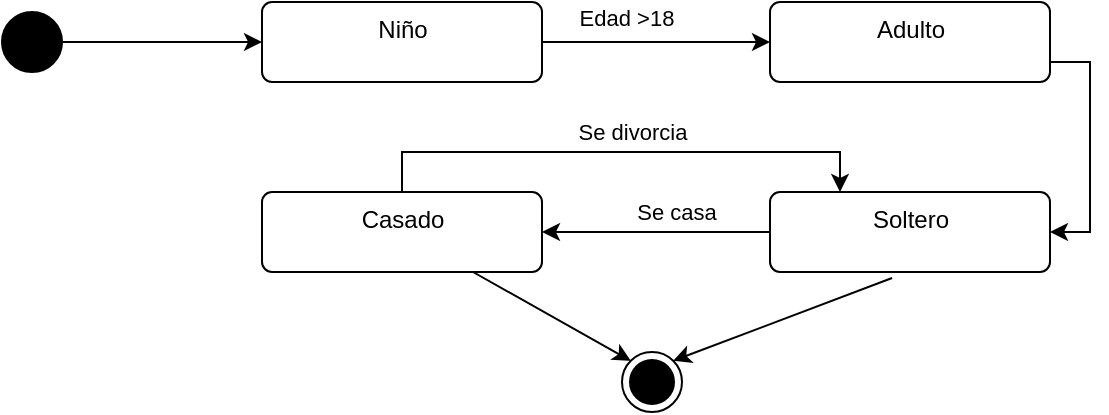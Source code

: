 <mxfile version="14.1.8" type="device"><diagram id="ltT6UB0eER7GzhdMdYjs" name="Página-1"><mxGraphModel dx="846" dy="494" grid="1" gridSize="10" guides="1" tooltips="1" connect="1" arrows="1" fold="1" page="1" pageScale="1" pageWidth="827" pageHeight="1169" math="0" shadow="0"><root><mxCell id="0"/><mxCell id="1" parent="0"/><mxCell id="OJVbXHXWWqk5CJ4UddEU-1" value="" style="ellipse;html=1;shape=endState;fillColor=#000000;strokeColor=#000000;" vertex="1" parent="1"><mxGeometry x="340" y="240" width="30" height="30" as="geometry"/></mxCell><mxCell id="OJVbXHXWWqk5CJ4UddEU-7" style="rounded=0;orthogonalLoop=1;jettySize=auto;html=1;entryX=0;entryY=0.5;entryDx=0;entryDy=0;" edge="1" parent="1" source="OJVbXHXWWqk5CJ4UddEU-2" target="OJVbXHXWWqk5CJ4UddEU-3"><mxGeometry relative="1" as="geometry"><mxPoint x="160" y="85" as="targetPoint"/></mxGeometry></mxCell><mxCell id="OJVbXHXWWqk5CJ4UddEU-2" value="" style="shape=ellipse;html=1;fillColor=#000000;fontSize=18;fontColor=#ffffff;" vertex="1" parent="1"><mxGeometry x="30" y="70" width="30" height="30" as="geometry"/></mxCell><mxCell id="OJVbXHXWWqk5CJ4UddEU-8" style="edgeStyle=none;rounded=0;orthogonalLoop=1;jettySize=auto;html=1;entryX=0;entryY=0.5;entryDx=0;entryDy=0;" edge="1" parent="1" source="OJVbXHXWWqk5CJ4UddEU-3" target="OJVbXHXWWqk5CJ4UddEU-4"><mxGeometry relative="1" as="geometry"/></mxCell><mxCell id="OJVbXHXWWqk5CJ4UddEU-9" value="Edad &amp;gt;18" style="edgeLabel;html=1;align=center;verticalAlign=middle;resizable=0;points=[];" vertex="1" connectable="0" parent="OJVbXHXWWqk5CJ4UddEU-8"><mxGeometry x="-0.264" y="-1" relative="1" as="geometry"><mxPoint y="-12.96" as="offset"/></mxGeometry></mxCell><mxCell id="OJVbXHXWWqk5CJ4UddEU-3" value="Niño" style="html=1;align=center;verticalAlign=top;rounded=1;absoluteArcSize=1;arcSize=10;dashed=0;" vertex="1" parent="1"><mxGeometry x="160" y="65" width="140" height="40" as="geometry"/></mxCell><mxCell id="OJVbXHXWWqk5CJ4UddEU-10" style="edgeStyle=orthogonalEdgeStyle;rounded=0;orthogonalLoop=1;jettySize=auto;html=1;entryX=1;entryY=0.5;entryDx=0;entryDy=0;exitX=1;exitY=0.75;exitDx=0;exitDy=0;" edge="1" parent="1" source="OJVbXHXWWqk5CJ4UddEU-4" target="OJVbXHXWWqk5CJ4UddEU-5"><mxGeometry relative="1" as="geometry"/></mxCell><mxCell id="OJVbXHXWWqk5CJ4UddEU-4" value="Adulto" style="html=1;align=center;verticalAlign=top;rounded=1;absoluteArcSize=1;arcSize=10;dashed=0;" vertex="1" parent="1"><mxGeometry x="414" y="65" width="140" height="40" as="geometry"/></mxCell><mxCell id="OJVbXHXWWqk5CJ4UddEU-11" style="edgeStyle=none;rounded=0;orthogonalLoop=1;jettySize=auto;html=1;entryX=1;entryY=0.5;entryDx=0;entryDy=0;" edge="1" parent="1" source="OJVbXHXWWqk5CJ4UddEU-5" target="OJVbXHXWWqk5CJ4UddEU-6"><mxGeometry relative="1" as="geometry"/></mxCell><mxCell id="OJVbXHXWWqk5CJ4UddEU-12" value="Se casa" style="edgeLabel;html=1;align=center;verticalAlign=middle;resizable=0;points=[];" vertex="1" connectable="0" parent="OJVbXHXWWqk5CJ4UddEU-11"><mxGeometry x="-0.385" relative="1" as="geometry"><mxPoint x="-12" y="-10" as="offset"/></mxGeometry></mxCell><mxCell id="OJVbXHXWWqk5CJ4UddEU-5" value="Soltero" style="html=1;align=center;verticalAlign=top;rounded=1;absoluteArcSize=1;arcSize=10;dashed=0;" vertex="1" parent="1"><mxGeometry x="414" y="160" width="140" height="40" as="geometry"/></mxCell><mxCell id="OJVbXHXWWqk5CJ4UddEU-13" style="rounded=0;orthogonalLoop=1;jettySize=auto;html=1;exitX=0.5;exitY=0;exitDx=0;exitDy=0;edgeStyle=orthogonalEdgeStyle;entryX=0.25;entryY=0;entryDx=0;entryDy=0;" edge="1" parent="1" source="OJVbXHXWWqk5CJ4UddEU-6" target="OJVbXHXWWqk5CJ4UddEU-5"><mxGeometry relative="1" as="geometry"><mxPoint x="500" y="120" as="targetPoint"/></mxGeometry></mxCell><mxCell id="OJVbXHXWWqk5CJ4UddEU-14" value="Se divorcia" style="edgeLabel;html=1;align=center;verticalAlign=middle;resizable=0;points=[];" vertex="1" connectable="0" parent="OJVbXHXWWqk5CJ4UddEU-13"><mxGeometry x="0.183" relative="1" as="geometry"><mxPoint x="-18" y="-10" as="offset"/></mxGeometry></mxCell><mxCell id="OJVbXHXWWqk5CJ4UddEU-15" style="rounded=0;orthogonalLoop=1;jettySize=auto;html=1;entryX=1;entryY=0;entryDx=0;entryDy=0;exitX=0.436;exitY=1.075;exitDx=0;exitDy=0;exitPerimeter=0;" edge="1" parent="1" source="OJVbXHXWWqk5CJ4UddEU-5" target="OJVbXHXWWqk5CJ4UddEU-1"><mxGeometry relative="1" as="geometry"/></mxCell><mxCell id="OJVbXHXWWqk5CJ4UddEU-17" style="edgeStyle=none;rounded=0;orthogonalLoop=1;jettySize=auto;html=1;entryX=0;entryY=0;entryDx=0;entryDy=0;" edge="1" parent="1" source="OJVbXHXWWqk5CJ4UddEU-6" target="OJVbXHXWWqk5CJ4UddEU-1"><mxGeometry relative="1" as="geometry"/></mxCell><mxCell id="OJVbXHXWWqk5CJ4UddEU-6" value="Casado" style="html=1;align=center;verticalAlign=top;rounded=1;absoluteArcSize=1;arcSize=10;dashed=0;" vertex="1" parent="1"><mxGeometry x="160" y="160" width="140" height="40" as="geometry"/></mxCell></root></mxGraphModel></diagram></mxfile>